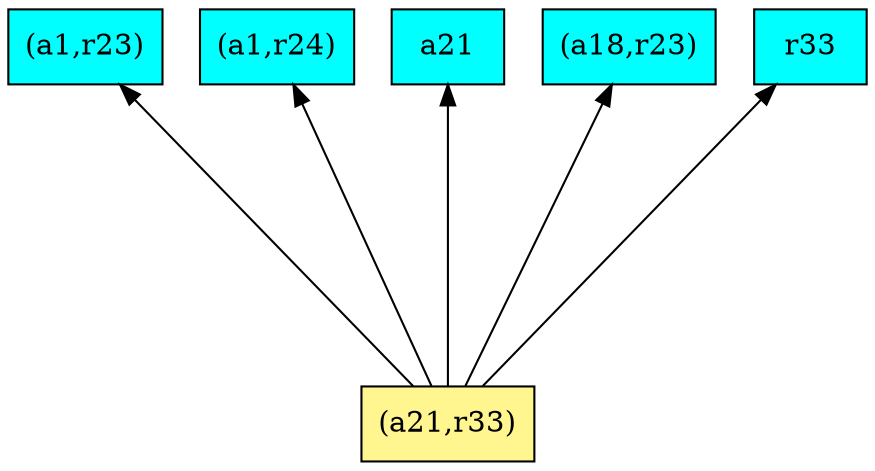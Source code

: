 digraph G {
rankdir=BT;ranksep="2.0";
"(a1,r23)" [shape=record,fillcolor=cyan,style=filled,label="{(a1,r23)}"];
"(a1,r24)" [shape=record,fillcolor=cyan,style=filled,label="{(a1,r24)}"];
"a21" [shape=record,fillcolor=cyan,style=filled,label="{a21}"];
"(a21,r33)" [shape=record,fillcolor=khaki1,style=filled,label="{(a21,r33)}"];
"(a18,r23)" [shape=record,fillcolor=cyan,style=filled,label="{(a18,r23)}"];
"r33" [shape=record,fillcolor=cyan,style=filled,label="{r33}"];
"(a21,r33)" -> "(a1,r23)"
"(a21,r33)" -> "(a1,r24)"
"(a21,r33)" -> "(a18,r23)"
"(a21,r33)" -> "r33"
"(a21,r33)" -> "a21"
}